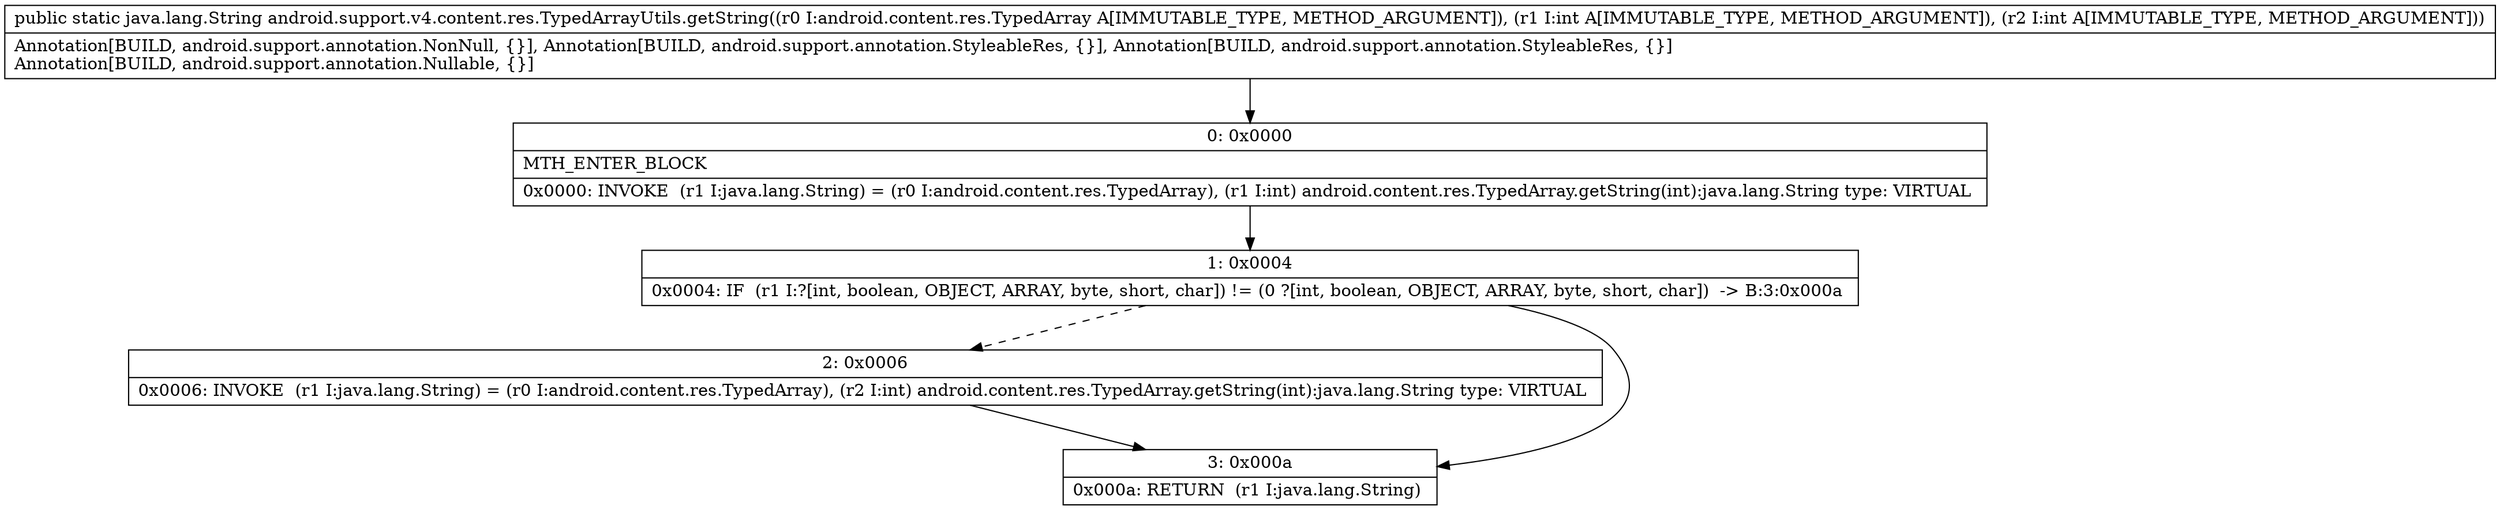 digraph "CFG forandroid.support.v4.content.res.TypedArrayUtils.getString(Landroid\/content\/res\/TypedArray;II)Ljava\/lang\/String;" {
Node_0 [shape=record,label="{0\:\ 0x0000|MTH_ENTER_BLOCK\l|0x0000: INVOKE  (r1 I:java.lang.String) = (r0 I:android.content.res.TypedArray), (r1 I:int) android.content.res.TypedArray.getString(int):java.lang.String type: VIRTUAL \l}"];
Node_1 [shape=record,label="{1\:\ 0x0004|0x0004: IF  (r1 I:?[int, boolean, OBJECT, ARRAY, byte, short, char]) != (0 ?[int, boolean, OBJECT, ARRAY, byte, short, char])  \-\> B:3:0x000a \l}"];
Node_2 [shape=record,label="{2\:\ 0x0006|0x0006: INVOKE  (r1 I:java.lang.String) = (r0 I:android.content.res.TypedArray), (r2 I:int) android.content.res.TypedArray.getString(int):java.lang.String type: VIRTUAL \l}"];
Node_3 [shape=record,label="{3\:\ 0x000a|0x000a: RETURN  (r1 I:java.lang.String) \l}"];
MethodNode[shape=record,label="{public static java.lang.String android.support.v4.content.res.TypedArrayUtils.getString((r0 I:android.content.res.TypedArray A[IMMUTABLE_TYPE, METHOD_ARGUMENT]), (r1 I:int A[IMMUTABLE_TYPE, METHOD_ARGUMENT]), (r2 I:int A[IMMUTABLE_TYPE, METHOD_ARGUMENT]))  | Annotation[BUILD, android.support.annotation.NonNull, \{\}], Annotation[BUILD, android.support.annotation.StyleableRes, \{\}], Annotation[BUILD, android.support.annotation.StyleableRes, \{\}]\lAnnotation[BUILD, android.support.annotation.Nullable, \{\}]\l}"];
MethodNode -> Node_0;
Node_0 -> Node_1;
Node_1 -> Node_2[style=dashed];
Node_1 -> Node_3;
Node_2 -> Node_3;
}

